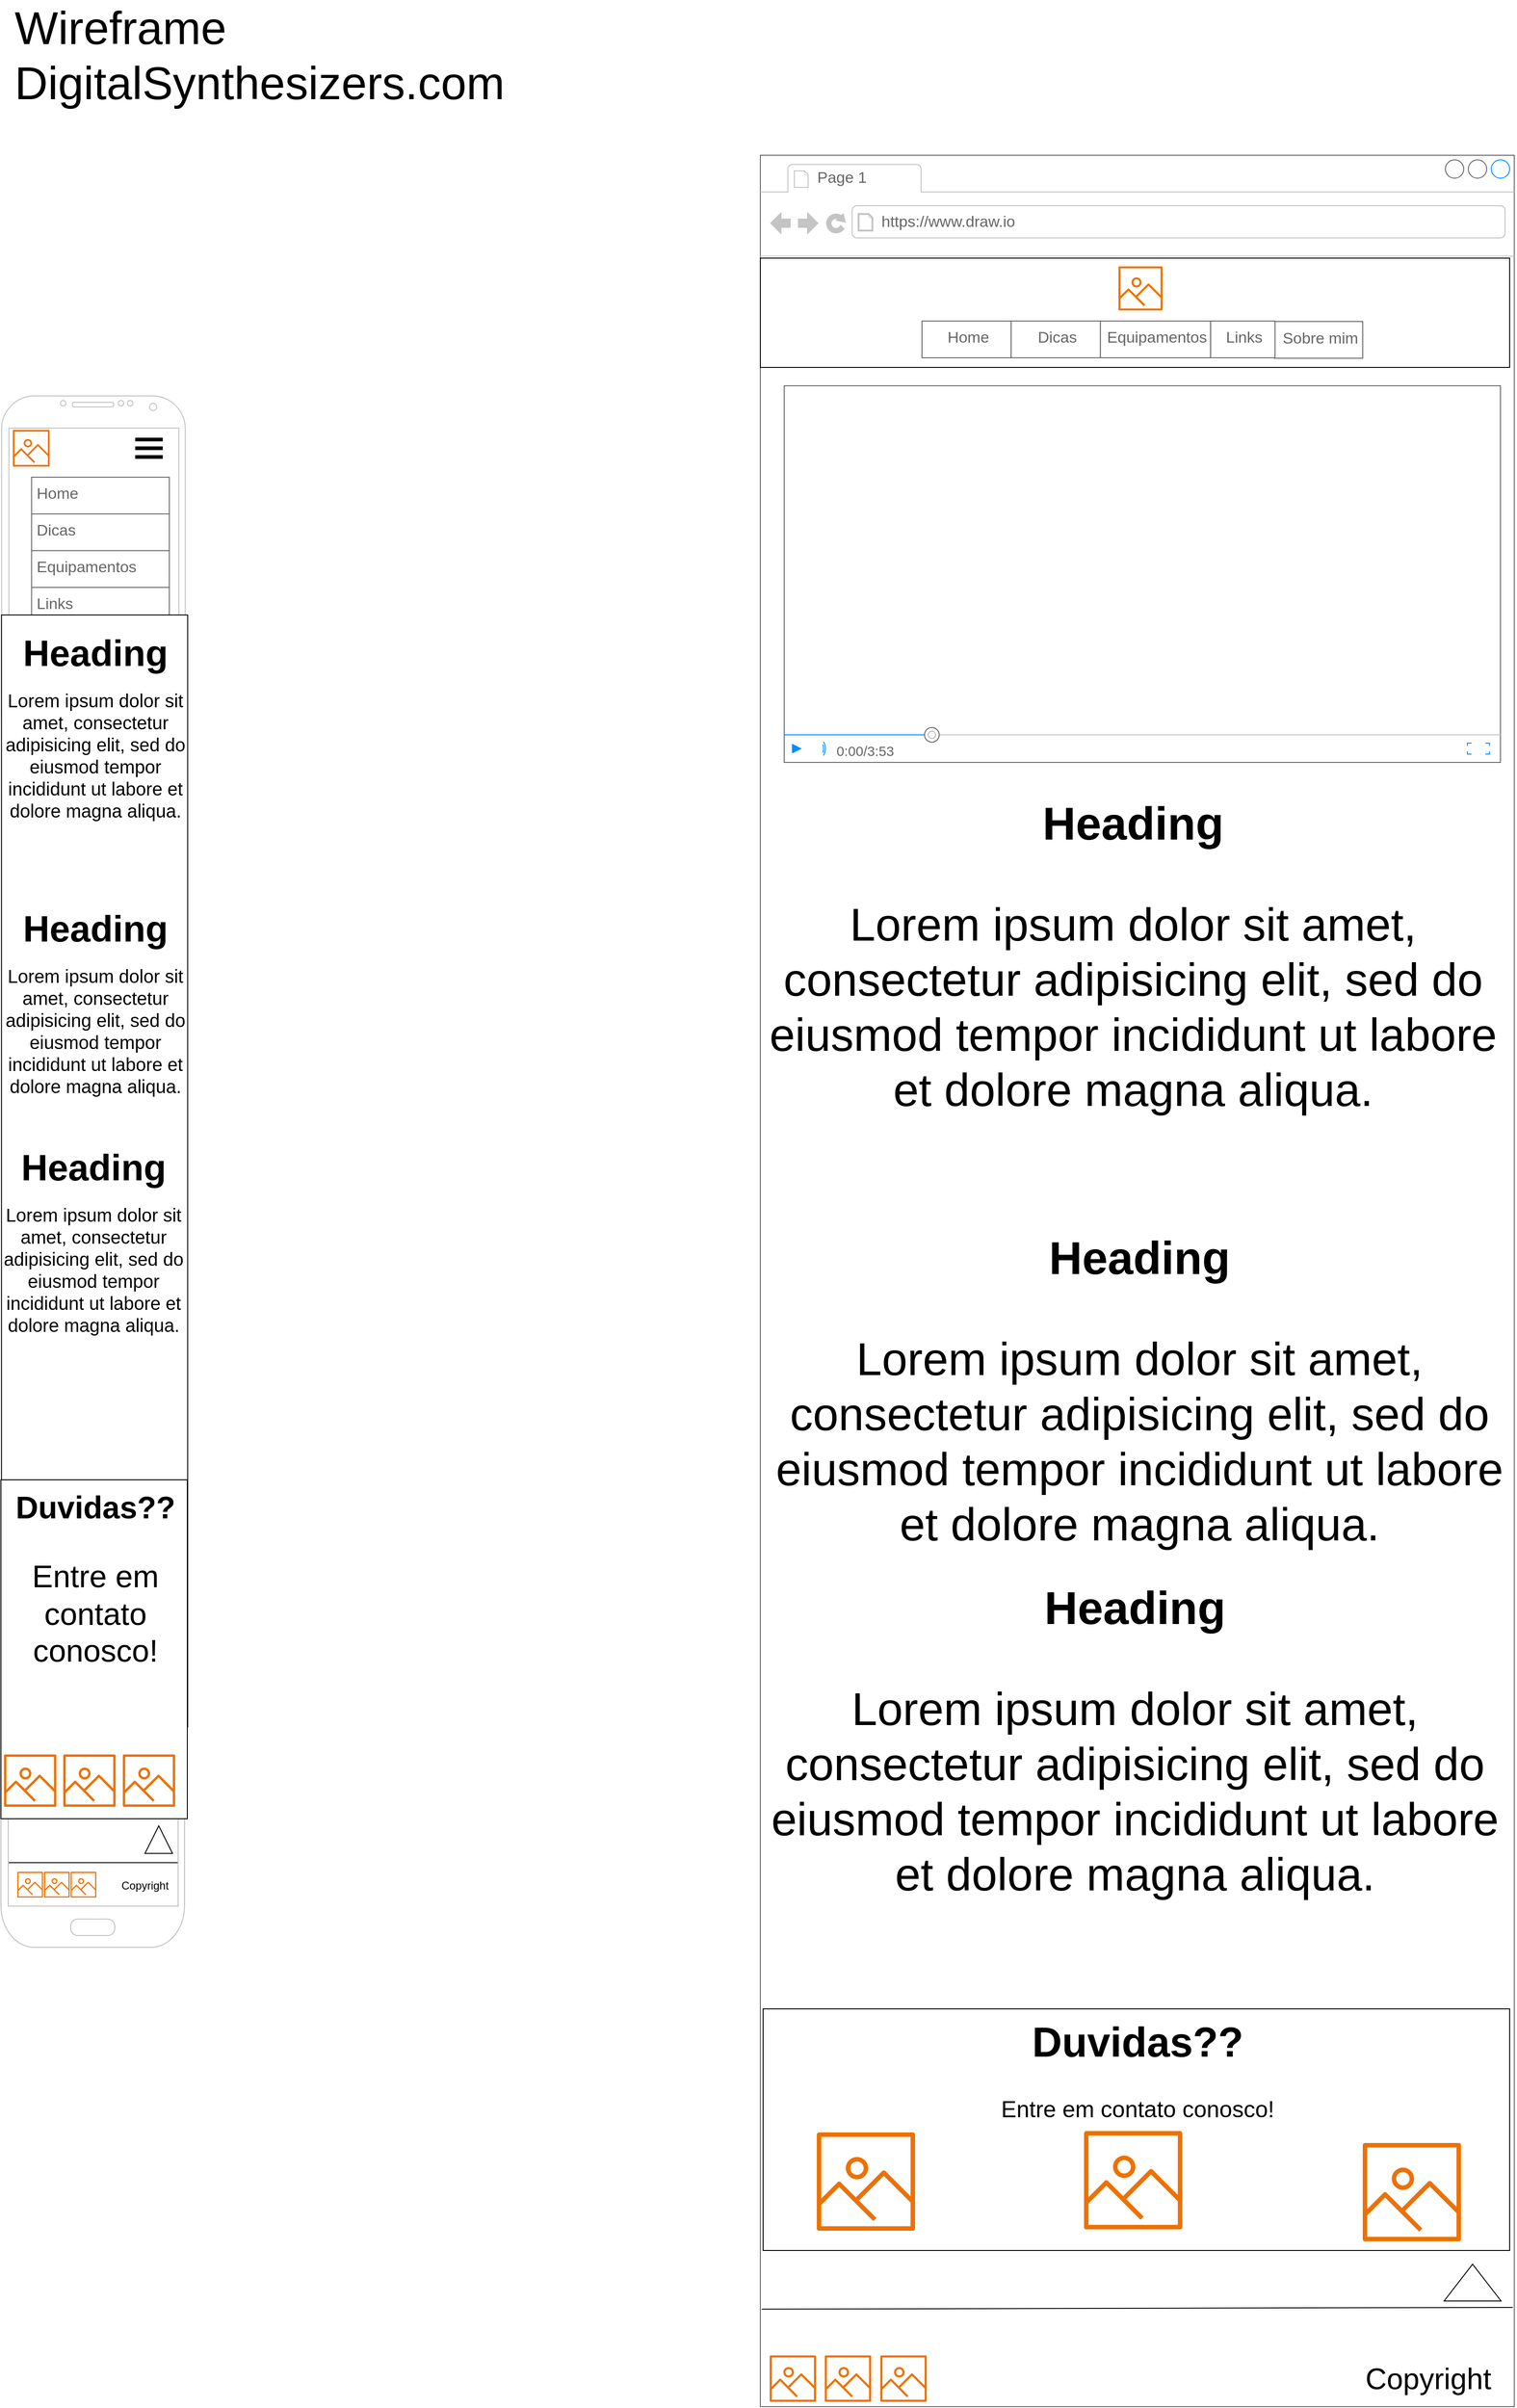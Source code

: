 <mxfile version="24.2.0" type="device">
  <diagram name="Página-1" id="FaP_dJT9hkuv4Exj-_sJ">
    <mxGraphModel dx="788" dy="832" grid="1" gridSize="10" guides="1" tooltips="1" connect="1" arrows="1" fold="1" page="1" pageScale="1" pageWidth="827" pageHeight="1169" math="0" shadow="0">
      <root>
        <mxCell id="0" />
        <mxCell id="1" parent="0" />
        <mxCell id="19RHVUslfX-rteBm91JF-3" value="" style="strokeWidth=1;shadow=0;dashed=0;align=center;html=1;shape=mxgraph.mockup.containers.browserWindow;rSize=0;strokeColor=#666666;strokeColor2=#008cff;strokeColor3=#c4c4c4;mainText=,;recursiveResize=0;container=0;" parent="1" vertex="1">
          <mxGeometry x="1654" y="209" width="821" height="2451" as="geometry" />
        </mxCell>
        <mxCell id="giOqo-i87lCZL18woFMz-3" value="" style="rounded=0;whiteSpace=wrap;html=1;" parent="1" vertex="1">
          <mxGeometry x="1654" y="321" width="816" height="119" as="geometry" />
        </mxCell>
        <mxCell id="giOqo-i87lCZL18woFMz-1" value="" style="rounded=0;whiteSpace=wrap;html=1;" parent="1" vertex="1">
          <mxGeometry x="834.38" y="2067.8" width="190" height="50" as="geometry" />
        </mxCell>
        <mxCell id="19RHVUslfX-rteBm91JF-6" value="" style="sketch=0;outlineConnect=0;fontColor=#232F3E;gradientColor=none;fillColor=#ED7100;strokeColor=none;dashed=0;verticalLabelPosition=bottom;verticalAlign=top;align=center;html=1;fontSize=12;fontStyle=0;aspect=fixed;pointerEvents=1;shape=mxgraph.aws4.container_registry_image;" parent="1" vertex="1">
          <mxGeometry x="840" y="508" width="40" height="40" as="geometry" />
        </mxCell>
        <mxCell id="19RHVUslfX-rteBm91JF-7" value="" style="sketch=0;outlineConnect=0;fontColor=#232F3E;gradientColor=none;fillColor=#ED7100;strokeColor=none;dashed=0;verticalLabelPosition=bottom;verticalAlign=top;align=center;html=1;fontSize=12;fontStyle=0;aspect=fixed;pointerEvents=1;shape=mxgraph.aws4.container_registry_image;" parent="1" vertex="1">
          <mxGeometry x="844.88" y="2077.8" width="28" height="28" as="geometry" />
        </mxCell>
        <mxCell id="19RHVUslfX-rteBm91JF-8" value="" style="sketch=0;outlineConnect=0;fontColor=#232F3E;gradientColor=none;fillColor=#ED7100;strokeColor=none;dashed=0;verticalLabelPosition=bottom;verticalAlign=top;align=center;html=1;fontSize=12;fontStyle=0;aspect=fixed;pointerEvents=1;shape=mxgraph.aws4.container_registry_image;" parent="1" vertex="1">
          <mxGeometry x="873.88" y="2077.8" width="28" height="28" as="geometry" />
        </mxCell>
        <mxCell id="19RHVUslfX-rteBm91JF-9" value="" style="sketch=0;outlineConnect=0;fontColor=#232F3E;gradientColor=none;fillColor=#ED7100;strokeColor=none;dashed=0;verticalLabelPosition=bottom;verticalAlign=top;align=center;html=1;fontSize=12;fontStyle=0;aspect=fixed;pointerEvents=1;shape=mxgraph.aws4.container_registry_image;" parent="1" vertex="1">
          <mxGeometry x="902.88" y="2077.8" width="28" height="28" as="geometry" />
        </mxCell>
        <mxCell id="19RHVUslfX-rteBm91JF-10" value="Copyright" style="text;html=1;strokeColor=none;fillColor=none;align=center;verticalAlign=middle;whiteSpace=wrap;rounded=0;" parent="1" vertex="1">
          <mxGeometry x="953.88" y="2077.8" width="60" height="30" as="geometry" />
        </mxCell>
        <mxCell id="19RHVUslfX-rteBm91JF-19" value="" style="verticalLabelPosition=bottom;shadow=0;dashed=0;align=center;html=1;verticalAlign=top;shape=mxgraph.electrical.transmission.3_line_bus;strokeWidth=4;" parent="1" vertex="1">
          <mxGeometry x="973.25" y="518.5" width="30" height="19" as="geometry" />
        </mxCell>
        <mxCell id="19RHVUslfX-rteBm91JF-21" value="" style="html=1;shadow=0;dashed=0;align=center;verticalAlign=middle;shape=mxgraph.arrows2.arrow;dy=0.6;dx=40;direction=north;notch=0;" parent="1" vertex="1">
          <mxGeometry x="983.88" y="2027.8" width="30" height="30" as="geometry" />
        </mxCell>
        <mxCell id="19RHVUslfX-rteBm91JF-41" value="&lt;div style=&quot;&quot;&gt;&lt;span style=&quot;font-size: 50px; background-color: initial;&quot;&gt;Wireframe&lt;/span&gt;&lt;/div&gt;&lt;font style=&quot;font-size: 50px;&quot;&gt;&lt;div style=&quot;&quot;&gt;&lt;span style=&quot;background-color: initial;&quot;&gt;DigitalSynthesizers.com&lt;/span&gt;&lt;/div&gt;&lt;/font&gt;" style="text;html=1;strokeColor=none;fillColor=none;align=left;verticalAlign=middle;whiteSpace=wrap;rounded=0;" parent="1" vertex="1">
          <mxGeometry x="840" y="40" width="543" height="120" as="geometry" />
        </mxCell>
        <mxCell id="19RHVUslfX-rteBm91JF-4" value="Page 1" style="strokeWidth=1;shadow=0;dashed=0;align=center;html=1;shape=mxgraph.mockup.containers.anchor;fontSize=17;fontColor=#666666;align=left;whiteSpace=wrap;" parent="1" vertex="1">
          <mxGeometry x="1714" y="221" width="110" height="26" as="geometry" />
        </mxCell>
        <mxCell id="19RHVUslfX-rteBm91JF-5" value="https://www.draw.io" style="strokeWidth=1;shadow=0;dashed=0;align=center;html=1;shape=mxgraph.mockup.containers.anchor;rSize=0;fontSize=17;fontColor=#666666;align=left;" parent="1" vertex="1">
          <mxGeometry x="1784" y="269" width="250" height="26" as="geometry" />
        </mxCell>
        <mxCell id="19RHVUslfX-rteBm91JF-36" value="" style="sketch=0;outlineConnect=0;fontColor=#232F3E;gradientColor=none;fillColor=#ED7100;strokeColor=none;dashed=0;verticalLabelPosition=bottom;verticalAlign=top;align=center;html=1;fontSize=12;fontStyle=0;aspect=fixed;pointerEvents=1;shape=mxgraph.aws4.container_registry_image;" parent="1" vertex="1">
          <mxGeometry x="1784.68" y="2604.25" width="50.5" height="50.5" as="geometry" />
        </mxCell>
        <mxCell id="19RHVUslfX-rteBm91JF-37" value="" style="sketch=0;outlineConnect=0;fontColor=#232F3E;gradientColor=none;fillColor=#ED7100;strokeColor=none;dashed=0;verticalLabelPosition=bottom;verticalAlign=top;align=center;html=1;fontSize=12;fontStyle=0;aspect=fixed;pointerEvents=1;shape=mxgraph.aws4.container_registry_image;" parent="1" vertex="1">
          <mxGeometry x="1724.18" y="2604.25" width="50.5" height="50.5" as="geometry" />
        </mxCell>
        <mxCell id="19RHVUslfX-rteBm91JF-38" value="" style="sketch=0;outlineConnect=0;fontColor=#232F3E;gradientColor=none;fillColor=#ED7100;strokeColor=none;dashed=0;verticalLabelPosition=bottom;verticalAlign=top;align=center;html=1;fontSize=12;fontStyle=0;aspect=fixed;pointerEvents=1;shape=mxgraph.aws4.container_registry_image;" parent="1" vertex="1">
          <mxGeometry x="1664.18" y="2604.25" width="50.5" height="50.5" as="geometry" />
        </mxCell>
        <mxCell id="19RHVUslfX-rteBm91JF-39" value="&lt;font style=&quot;font-size: 32px;&quot;&gt;Copyright&lt;/font&gt;" style="text;html=1;strokeColor=none;fillColor=none;align=center;verticalAlign=middle;whiteSpace=wrap;rounded=0;" parent="1" vertex="1">
          <mxGeometry x="2306.64" y="2609.5" width="149" height="40" as="geometry" />
        </mxCell>
        <mxCell id="19RHVUslfX-rteBm91JF-40" value="" style="html=1;shadow=0;dashed=0;align=center;verticalAlign=middle;shape=mxgraph.arrows2.arrow;dy=0.6;dx=40;direction=north;notch=0;" parent="1" vertex="1">
          <mxGeometry x="2398.64" y="2505" width="62" height="40" as="geometry" />
        </mxCell>
        <mxCell id="19RHVUslfX-rteBm91JF-34" value="" style="endArrow=none;html=1;rounded=0;exitX=0.999;exitY=0.378;exitDx=0;exitDy=0;exitPerimeter=0;entryX=0.003;entryY=0.38;entryDx=0;entryDy=0;entryPerimeter=0;" parent="1" edge="1">
          <mxGeometry width="50" height="50" relative="1" as="geometry">
            <mxPoint x="2473.359" y="2551.978" as="sourcePoint" />
            <mxPoint x="1655.643" y="2553.88" as="targetPoint" />
          </mxGeometry>
        </mxCell>
        <mxCell id="19RHVUslfX-rteBm91JF-25" value="" style="sketch=0;outlineConnect=0;fontColor=#232F3E;gradientColor=none;fillColor=#ED7100;strokeColor=none;dashed=0;verticalLabelPosition=bottom;verticalAlign=top;align=center;html=1;fontSize=12;fontStyle=0;aspect=fixed;pointerEvents=1;shape=mxgraph.aws4.container_registry_image;" parent="1" vertex="1">
          <mxGeometry x="2044" y="330" width="48" height="48" as="geometry" />
        </mxCell>
        <mxCell id="giOqo-i87lCZL18woFMz-9" value="" style="group;verticalAlign=middle;align=center;" parent="1" vertex="1" connectable="0">
          <mxGeometry x="1830" y="389.5" width="480" height="40.5" as="geometry" />
        </mxCell>
        <mxCell id="giOqo-i87lCZL18woFMz-7" value="" style="group" parent="giOqo-i87lCZL18woFMz-9" vertex="1" connectable="0">
          <mxGeometry x="194.247" width="285.753" height="40.5" as="geometry" />
        </mxCell>
        <mxCell id="19RHVUslfX-rteBm91JF-27" value="Sobre mim" style="strokeWidth=1;shadow=0;dashed=0;align=center;html=1;shape=mxgraph.mockup.text.textBox;fontColor=#666666;align=center;fontSize=17;spacingLeft=4;spacingTop=-3;whiteSpace=wrap;strokeColor=#666666;mainText=" parent="giOqo-i87lCZL18woFMz-7" vertex="1">
          <mxGeometry x="189.432" y="0.5" width="96.321" height="40" as="geometry" />
        </mxCell>
        <mxCell id="19RHVUslfX-rteBm91JF-29" value="Links" style="strokeWidth=1;shadow=0;dashed=0;align=center;html=1;shape=mxgraph.mockup.text.textBox;fontColor=#666666;align=center;fontSize=17;spacingLeft=4;spacingTop=-3;whiteSpace=wrap;strokeColor=#666666;mainText=" parent="giOqo-i87lCZL18woFMz-7" vertex="1">
          <mxGeometry x="120" width="70.23" height="40" as="geometry" />
        </mxCell>
        <mxCell id="19RHVUslfX-rteBm91JF-30" value="Equipamentos" style="strokeWidth=1;shadow=0;dashed=0;align=center;html=1;shape=mxgraph.mockup.text.textBox;fontColor=#666666;align=center;fontSize=17;spacingLeft=4;spacingTop=-3;whiteSpace=wrap;strokeColor=#666666;mainText=" parent="giOqo-i87lCZL18woFMz-7" vertex="1">
          <mxGeometry width="120" height="40" as="geometry" />
        </mxCell>
        <mxCell id="giOqo-i87lCZL18woFMz-8" value="" style="group" parent="giOqo-i87lCZL18woFMz-9" vertex="1" connectable="0">
          <mxGeometry width="194.247" height="40" as="geometry" />
        </mxCell>
        <mxCell id="19RHVUslfX-rteBm91JF-31" value="Home" style="strokeWidth=1;shadow=0;dashed=0;align=center;html=1;shape=mxgraph.mockup.text.textBox;fontColor=#666666;align=center;fontSize=17;spacingLeft=4;spacingTop=-3;whiteSpace=wrap;strokeColor=#666666;mainText=" parent="giOqo-i87lCZL18woFMz-8" vertex="1">
          <mxGeometry width="97.124" height="40" as="geometry" />
        </mxCell>
        <mxCell id="giOqo-i87lCZL18woFMz-6" value="Dicas" style="strokeWidth=1;shadow=0;dashed=0;align=center;html=1;shape=mxgraph.mockup.text.textBox;fontColor=#666666;align=center;fontSize=17;spacingLeft=4;spacingTop=-3;whiteSpace=wrap;strokeColor=#666666;mainText=" parent="giOqo-i87lCZL18woFMz-8" vertex="1">
          <mxGeometry x="97.123" width="97.124" height="40" as="geometry" />
        </mxCell>
        <mxCell id="oogp3qypowPQ3RVjOVsJ-1" value="" style="verticalLabelPosition=bottom;verticalAlign=top;html=1;shadow=0;dashed=0;strokeWidth=1;shape=mxgraph.android.phone2;strokeColor=#c0c0c0;" parent="1" vertex="1">
          <mxGeometry x="827.75" y="471" width="200" height="390" as="geometry" />
        </mxCell>
        <mxCell id="oogp3qypowPQ3RVjOVsJ-2" value="" style="verticalLabelPosition=bottom;verticalAlign=top;html=1;shadow=0;dashed=0;strokeWidth=1;shape=mxgraph.android.phone2;strokeColor=#c0c0c0;" parent="1" vertex="1">
          <mxGeometry x="827" y="1660" width="200" height="500" as="geometry" />
        </mxCell>
        <mxCell id="qlMXerjbLP2Vj-IIJhd6-1" value="&lt;h1 style=&quot;margin-top: 0px; font-size: 50px;&quot;&gt;&lt;font style=&quot;font-size: 50px;&quot;&gt;Heading&lt;/font&gt;&lt;/h1&gt;&lt;p style=&quot;font-size: 50px;&quot;&gt;&lt;font style=&quot;font-size: 50px;&quot;&gt;Lorem ipsum dolor sit amet, consectetur adipisicing elit, sed do eiusmod tempor incididunt ut labore et dolore magna aliqua.&lt;/font&gt;&lt;/p&gt;" style="text;html=1;whiteSpace=wrap;overflow=hidden;rounded=0;fontSize=102;align=center;" vertex="1" parent="1">
          <mxGeometry x="1650" y="900" width="820" height="370" as="geometry" />
        </mxCell>
        <mxCell id="qlMXerjbLP2Vj-IIJhd6-2" value="" style="verticalLabelPosition=bottom;shadow=0;dashed=0;align=center;html=1;verticalAlign=top;strokeWidth=1;shape=mxgraph.mockup.containers.videoPlayer;strokeColor=#666666;strokeColor2=#008cff;strokeColor3=#c4c4c4;textColor=#666666;fillColor2=#008cff;barHeight=30;barPos=20;" vertex="1" parent="1">
          <mxGeometry x="1680" y="460" width="780" height="410" as="geometry" />
        </mxCell>
        <mxCell id="qlMXerjbLP2Vj-IIJhd6-3" value="&lt;h1 style=&quot;margin-top: 0px; font-size: 50px;&quot;&gt;&lt;font style=&quot;font-size: 50px;&quot;&gt;Heading&lt;/font&gt;&lt;/h1&gt;&lt;p style=&quot;font-size: 50px;&quot;&gt;&lt;font style=&quot;font-size: 50px;&quot;&gt;Lorem ipsum dolor sit amet, consectetur adipisicing elit, sed do eiusmod tempor incididunt ut labore et dolore magna aliqua.&lt;/font&gt;&lt;/p&gt;" style="text;html=1;whiteSpace=wrap;overflow=hidden;rounded=0;fontSize=102;align=center;" vertex="1" parent="1">
          <mxGeometry x="1657" y="1373.2" width="820" height="370" as="geometry" />
        </mxCell>
        <mxCell id="qlMXerjbLP2Vj-IIJhd6-4" value="&lt;h1 style=&quot;margin-top: 0px; font-size: 50px;&quot;&gt;&lt;font style=&quot;font-size: 50px;&quot;&gt;Heading&lt;/font&gt;&lt;/h1&gt;&lt;p style=&quot;font-size: 50px;&quot;&gt;&lt;font style=&quot;font-size: 50px;&quot;&gt;Lorem ipsum dolor sit amet, consectetur adipisicing elit, sed do eiusmod tempor incididunt ut labore et dolore magna aliqua.&lt;/font&gt;&lt;/p&gt;" style="text;html=1;whiteSpace=wrap;overflow=hidden;rounded=0;fontSize=102;align=center;" vertex="1" parent="1">
          <mxGeometry x="1652" y="1754" width="820" height="370" as="geometry" />
        </mxCell>
        <mxCell id="qlMXerjbLP2Vj-IIJhd6-5" value="" style="rounded=0;whiteSpace=wrap;html=1;" vertex="1" parent="1">
          <mxGeometry x="1657" y="2227" width="813" height="263" as="geometry" />
        </mxCell>
        <mxCell id="qlMXerjbLP2Vj-IIJhd6-6" value="&lt;h1 style=&quot;margin-top: 0px; font-size: 45px;&quot;&gt;&lt;font style=&quot;font-size: 45px;&quot;&gt;Duvidas??&lt;/font&gt;&lt;/h1&gt;&lt;p style=&quot;&quot;&gt;&lt;font style=&quot;font-size: 25px;&quot;&gt;Entre em contato conosco!&lt;/font&gt;&lt;/p&gt;" style="text;html=1;whiteSpace=wrap;overflow=hidden;rounded=0;align=center;" vertex="1" parent="1">
          <mxGeometry x="1660" y="2230" width="810" height="250" as="geometry" />
        </mxCell>
        <mxCell id="qlMXerjbLP2Vj-IIJhd6-7" value="" style="sketch=0;outlineConnect=0;fontColor=#232F3E;gradientColor=none;fillColor=#ED7100;strokeColor=none;dashed=0;verticalLabelPosition=bottom;verticalAlign=top;align=center;html=1;fontSize=12;fontStyle=0;aspect=fixed;pointerEvents=1;shape=mxgraph.aws4.container_registry_image;" vertex="1" parent="1">
          <mxGeometry x="2006.5" y="2360" width="107" height="107" as="geometry" />
        </mxCell>
        <mxCell id="qlMXerjbLP2Vj-IIJhd6-8" value="" style="sketch=0;outlineConnect=0;fontColor=#232F3E;gradientColor=none;fillColor=#ED7100;strokeColor=none;dashed=0;verticalLabelPosition=bottom;verticalAlign=top;align=center;html=1;fontSize=12;fontStyle=0;aspect=fixed;pointerEvents=1;shape=mxgraph.aws4.container_registry_image;" vertex="1" parent="1">
          <mxGeometry x="2310" y="2373" width="107" height="107" as="geometry" />
        </mxCell>
        <mxCell id="qlMXerjbLP2Vj-IIJhd6-9" value="" style="sketch=0;outlineConnect=0;fontColor=#232F3E;gradientColor=none;fillColor=#ED7100;strokeColor=none;dashed=0;verticalLabelPosition=bottom;verticalAlign=top;align=center;html=1;fontSize=12;fontStyle=0;aspect=fixed;pointerEvents=1;shape=mxgraph.aws4.container_registry_image;" vertex="1" parent="1">
          <mxGeometry x="1715.5" y="2361.5" width="107" height="107" as="geometry" />
        </mxCell>
        <mxCell id="19RHVUslfX-rteBm91JF-13" value="Home" style="strokeWidth=1;shadow=0;dashed=0;align=center;html=1;shape=mxgraph.mockup.text.textBox;fontColor=#666666;align=left;fontSize=17;spacingLeft=4;spacingTop=-3;whiteSpace=wrap;strokeColor=#666666;mainText=" parent="1" vertex="1">
          <mxGeometry x="860.38" y="559.5" width="150" height="40" as="geometry" />
        </mxCell>
        <mxCell id="19RHVUslfX-rteBm91JF-14" value="Dicas" style="strokeWidth=1;shadow=0;dashed=0;align=center;html=1;shape=mxgraph.mockup.text.textBox;fontColor=#666666;align=left;fontSize=17;spacingLeft=4;spacingTop=-3;whiteSpace=wrap;strokeColor=#666666;mainText=" parent="1" vertex="1">
          <mxGeometry x="860.38" y="599.5" width="150" height="40" as="geometry" />
        </mxCell>
        <mxCell id="19RHVUslfX-rteBm91JF-15" value="Equipamentos" style="strokeWidth=1;shadow=0;dashed=0;align=center;html=1;shape=mxgraph.mockup.text.textBox;fontColor=#666666;align=left;fontSize=17;spacingLeft=4;spacingTop=-3;whiteSpace=wrap;strokeColor=#666666;mainText=" parent="1" vertex="1">
          <mxGeometry x="860.38" y="639.5" width="150" height="40" as="geometry" />
        </mxCell>
        <mxCell id="19RHVUslfX-rteBm91JF-16" value="Links" style="strokeWidth=1;shadow=0;dashed=0;align=center;html=1;shape=mxgraph.mockup.text.textBox;fontColor=#666666;align=left;fontSize=17;spacingLeft=4;spacingTop=-3;whiteSpace=wrap;strokeColor=#666666;mainText=" parent="1" vertex="1">
          <mxGeometry x="860.38" y="679.5" width="150" height="40" as="geometry" />
        </mxCell>
        <mxCell id="19RHVUslfX-rteBm91JF-17" value="Sobre mim" style="strokeWidth=1;shadow=0;dashed=0;align=center;html=1;shape=mxgraph.mockup.text.textBox;fontColor=#666666;align=left;fontSize=17;spacingLeft=4;spacingTop=-3;whiteSpace=wrap;strokeColor=#666666;mainText=" parent="1" vertex="1">
          <mxGeometry x="860.38" y="719.5" width="150" height="40" as="geometry" />
        </mxCell>
        <mxCell id="qlMXerjbLP2Vj-IIJhd6-10" value="" style="rounded=0;whiteSpace=wrap;html=1;" vertex="1" parent="1">
          <mxGeometry x="827.63" y="709.5" width="202.75" height="1210.5" as="geometry" />
        </mxCell>
        <mxCell id="qlMXerjbLP2Vj-IIJhd6-13" value="&lt;h1 style=&quot;margin-top: 0px;&quot;&gt;&lt;font style=&quot;font-size: 40px;&quot;&gt;Heading&lt;/font&gt;&lt;/h1&gt;&lt;p&gt;&lt;font style=&quot;font-size: 20px;&quot;&gt;Lorem ipsum dolor sit amet, consectetur adipisicing elit, sed do eiusmod tempor incididunt ut labore et dolore magna aliqua.&lt;/font&gt;&lt;/p&gt;" style="text;html=1;whiteSpace=wrap;overflow=hidden;rounded=0;align=center;" vertex="1" parent="1">
          <mxGeometry x="830.38" y="719.5" width="200" height="279.5" as="geometry" />
        </mxCell>
        <mxCell id="qlMXerjbLP2Vj-IIJhd6-14" value="&lt;h1 style=&quot;margin-top: 0px;&quot;&gt;&lt;font style=&quot;font-size: 40px;&quot;&gt;Heading&lt;/font&gt;&lt;/h1&gt;&lt;p&gt;&lt;font style=&quot;font-size: 20px;&quot;&gt;Lorem ipsum dolor sit amet, consectetur adipisicing elit, sed do eiusmod tempor incididunt ut labore et dolore magna aliqua.&lt;/font&gt;&lt;/p&gt;" style="text;html=1;whiteSpace=wrap;overflow=hidden;rounded=0;align=center;" vertex="1" parent="1">
          <mxGeometry x="830.38" y="1020" width="200" height="279.5" as="geometry" />
        </mxCell>
        <mxCell id="qlMXerjbLP2Vj-IIJhd6-15" value="&lt;h1 style=&quot;margin-top: 0px;&quot;&gt;&lt;font style=&quot;font-size: 40px;&quot;&gt;Heading&lt;/font&gt;&lt;/h1&gt;&lt;p&gt;&lt;font style=&quot;font-size: 20px;&quot;&gt;Lorem ipsum dolor sit amet, consectetur adipisicing elit, sed do eiusmod tempor incididunt ut labore et dolore magna aliqua.&lt;/font&gt;&lt;/p&gt;" style="text;html=1;whiteSpace=wrap;overflow=hidden;rounded=0;align=center;" vertex="1" parent="1">
          <mxGeometry x="827.75" y="1280" width="200" height="279.5" as="geometry" />
        </mxCell>
        <mxCell id="qlMXerjbLP2Vj-IIJhd6-16" value="" style="rounded=0;whiteSpace=wrap;html=1;" vertex="1" parent="1">
          <mxGeometry x="827" y="1651" width="203" height="369" as="geometry" />
        </mxCell>
        <mxCell id="qlMXerjbLP2Vj-IIJhd6-17" value="&lt;h1 style=&quot;margin-top: 0px; font-size: 34px;&quot;&gt;&lt;font style=&quot;font-size: 34px;&quot;&gt;Duvidas??&lt;/font&gt;&lt;/h1&gt;&lt;p style=&quot;font-size: 34px;&quot;&gt;&lt;font style=&quot;font-size: 34px;&quot;&gt;Entre em contato conosco!&lt;/font&gt;&lt;/p&gt;" style="text;html=1;whiteSpace=wrap;overflow=hidden;rounded=0;align=center;" vertex="1" parent="1">
          <mxGeometry x="830" y="1654" width="200" height="250" as="geometry" />
        </mxCell>
        <mxCell id="qlMXerjbLP2Vj-IIJhd6-18" value="" style="sketch=0;outlineConnect=0;fontColor=#232F3E;gradientColor=none;fillColor=#ED7100;strokeColor=none;dashed=0;verticalLabelPosition=bottom;verticalAlign=top;align=center;html=1;fontSize=12;fontStyle=0;aspect=fixed;pointerEvents=1;shape=mxgraph.aws4.container_registry_image;" vertex="1" parent="1">
          <mxGeometry x="894.88" y="1950" width="57" height="57" as="geometry" />
        </mxCell>
        <mxCell id="qlMXerjbLP2Vj-IIJhd6-19" value="" style="sketch=0;outlineConnect=0;fontColor=#232F3E;gradientColor=none;fillColor=#ED7100;strokeColor=none;dashed=0;verticalLabelPosition=bottom;verticalAlign=top;align=center;html=1;fontSize=12;fontStyle=0;aspect=fixed;pointerEvents=1;shape=mxgraph.aws4.container_registry_image;" vertex="1" parent="1">
          <mxGeometry x="959.75" y="1950" width="57" height="57" as="geometry" />
        </mxCell>
        <mxCell id="qlMXerjbLP2Vj-IIJhd6-20" value="" style="sketch=0;outlineConnect=0;fontColor=#232F3E;gradientColor=none;fillColor=#ED7100;strokeColor=none;dashed=0;verticalLabelPosition=bottom;verticalAlign=top;align=center;html=1;fontSize=12;fontStyle=0;aspect=fixed;pointerEvents=1;shape=mxgraph.aws4.container_registry_image;" vertex="1" parent="1">
          <mxGeometry x="830.38" y="1950" width="57" height="57" as="geometry" />
        </mxCell>
      </root>
    </mxGraphModel>
  </diagram>
</mxfile>
